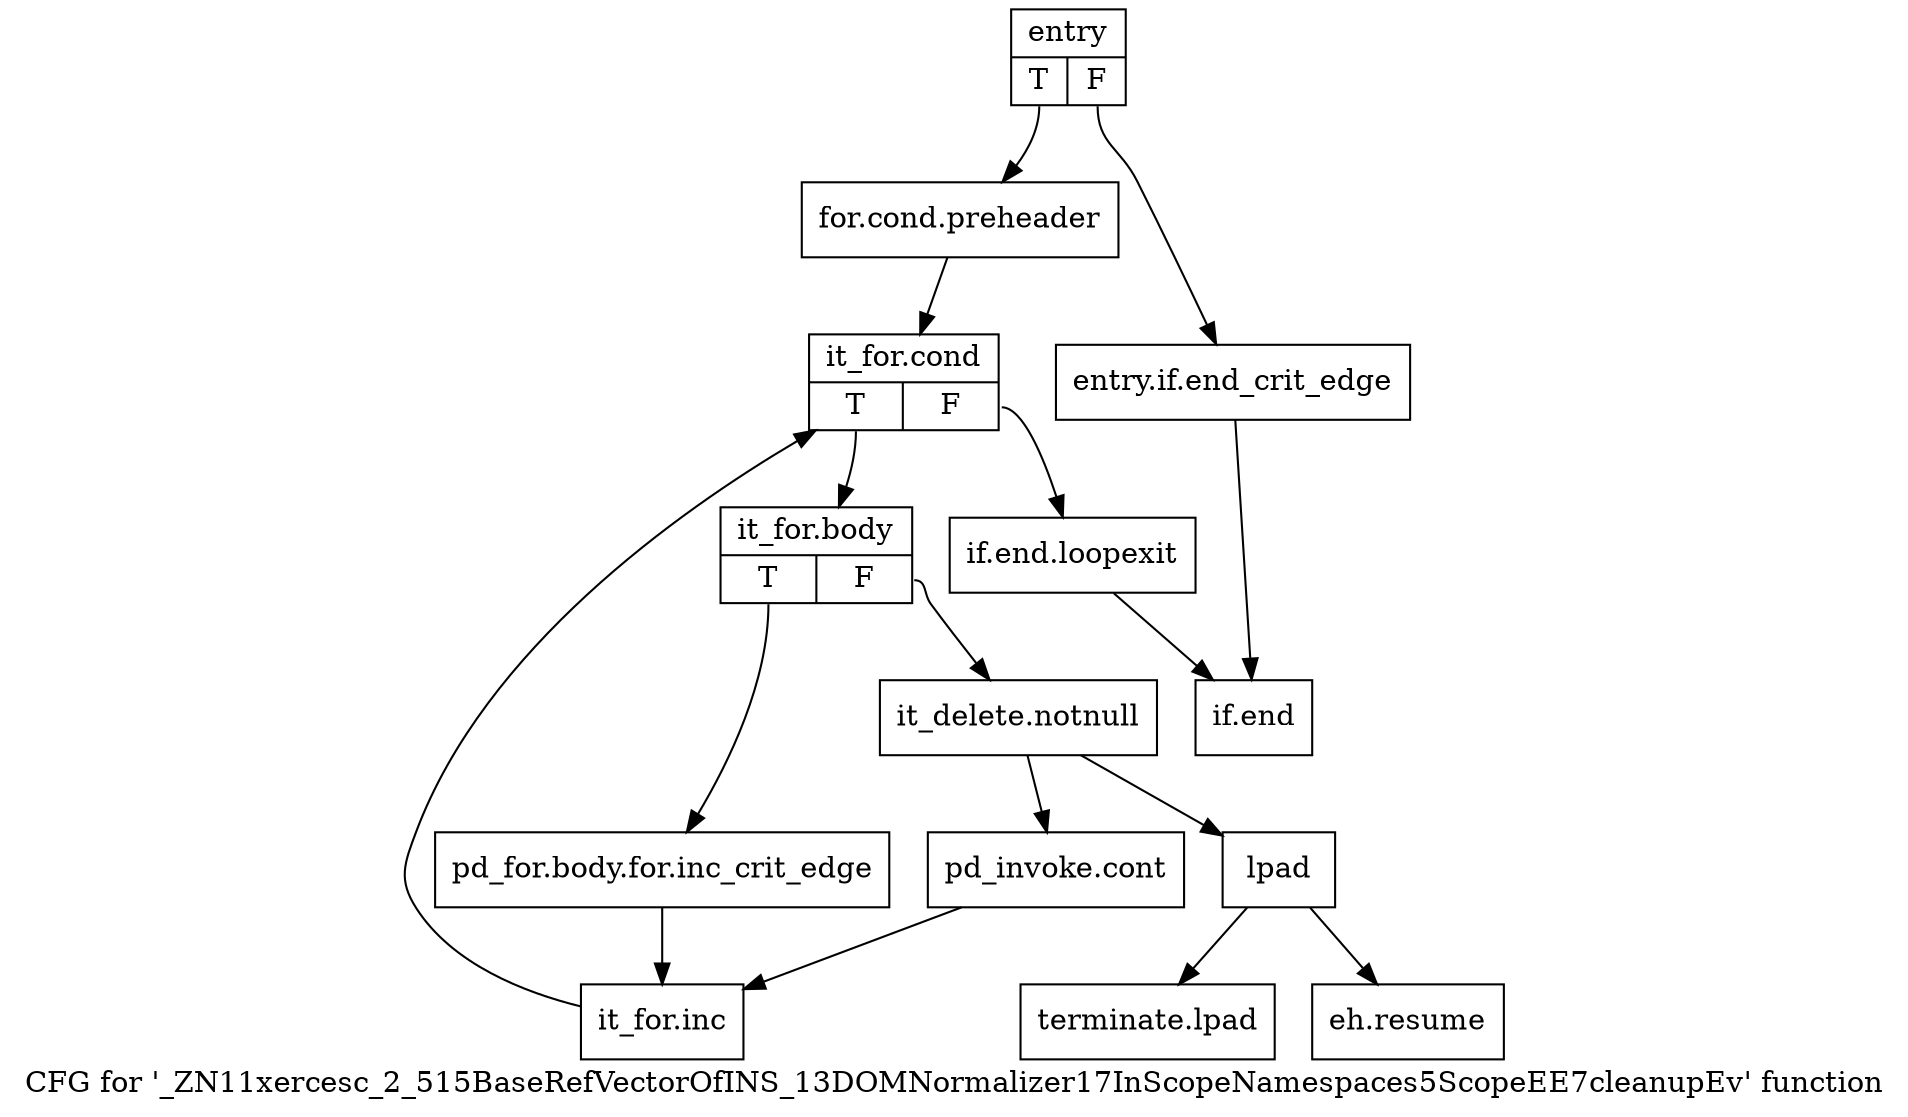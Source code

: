 digraph "CFG for '_ZN11xercesc_2_515BaseRefVectorOfINS_13DOMNormalizer17InScopeNamespaces5ScopeEE7cleanupEv' function" {
	label="CFG for '_ZN11xercesc_2_515BaseRefVectorOfINS_13DOMNormalizer17InScopeNamespaces5ScopeEE7cleanupEv' function";

	Node0x2ca0a90 [shape=record,label="{entry|{<s0>T|<s1>F}}"];
	Node0x2ca0a90:s0 -> Node0x2ca0f90;
	Node0x2ca0a90:s1 -> Node0x2ca0ae0;
	Node0x2ca0ae0 [shape=record,label="{entry.if.end_crit_edge}"];
	Node0x2ca0ae0 -> Node0x2ca1260;
	Node0x2ca0f90 [shape=record,label="{for.cond.preheader}"];
	Node0x2ca0f90 -> Node0x2ca0fe0;
	Node0x2ca0fe0 [shape=record,label="{it_for.cond|{<s0>T|<s1>F}}"];
	Node0x2ca0fe0:s0 -> Node0x2ca1030;
	Node0x2ca0fe0:s1 -> Node0x2ca1210;
	Node0x2ca1030 [shape=record,label="{it_for.body|{<s0>T|<s1>F}}"];
	Node0x2ca1030:s0 -> Node0x2ca1080;
	Node0x2ca1030:s1 -> Node0x2ca10d0;
	Node0x2ca1080 [shape=record,label="{pd_for.body.for.inc_crit_edge}"];
	Node0x2ca1080 -> Node0x2ca1170;
	Node0x2ca10d0 [shape=record,label="{it_delete.notnull}"];
	Node0x2ca10d0 -> Node0x2ca1120;
	Node0x2ca10d0 -> Node0x2ca11c0;
	Node0x2ca1120 [shape=record,label="{pd_invoke.cont}"];
	Node0x2ca1120 -> Node0x2ca1170;
	Node0x2ca1170 [shape=record,label="{it_for.inc}"];
	Node0x2ca1170 -> Node0x2ca0fe0;
	Node0x2ca11c0 [shape=record,label="{lpad}"];
	Node0x2ca11c0 -> Node0x2ca12b0;
	Node0x2ca11c0 -> Node0x2ca1300;
	Node0x2ca1210 [shape=record,label="{if.end.loopexit}"];
	Node0x2ca1210 -> Node0x2ca1260;
	Node0x2ca1260 [shape=record,label="{if.end}"];
	Node0x2ca12b0 [shape=record,label="{eh.resume}"];
	Node0x2ca1300 [shape=record,label="{terminate.lpad}"];
}
